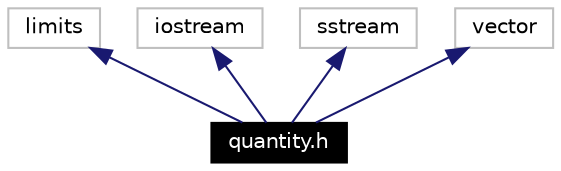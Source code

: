 digraph inheritance
{
  Node98 [shape="box",label="quantity.h",fontsize=10,height=0.2,width=0.4,fontname="Helvetica",color="black",style="filled" fontcolor="white"];
  Node99 -> Node98 [dir=back,color="midnightblue",fontsize=10,style="solid",fontname="Helvetica"];
  Node99 [shape="box",label="limits",fontsize=10,height=0.2,width=0.4,fontname="Helvetica",color="grey75"];
  Node100 -> Node98 [dir=back,color="midnightblue",fontsize=10,style="solid",fontname="Helvetica"];
  Node100 [shape="box",label="iostream",fontsize=10,height=0.2,width=0.4,fontname="Helvetica",color="grey75"];
  Node101 -> Node98 [dir=back,color="midnightblue",fontsize=10,style="solid",fontname="Helvetica"];
  Node101 [shape="box",label="sstream",fontsize=10,height=0.2,width=0.4,fontname="Helvetica",color="grey75"];
  Node102 -> Node98 [dir=back,color="midnightblue",fontsize=10,style="solid",fontname="Helvetica"];
  Node102 [shape="box",label="vector",fontsize=10,height=0.2,width=0.4,fontname="Helvetica",color="grey75"];
}
